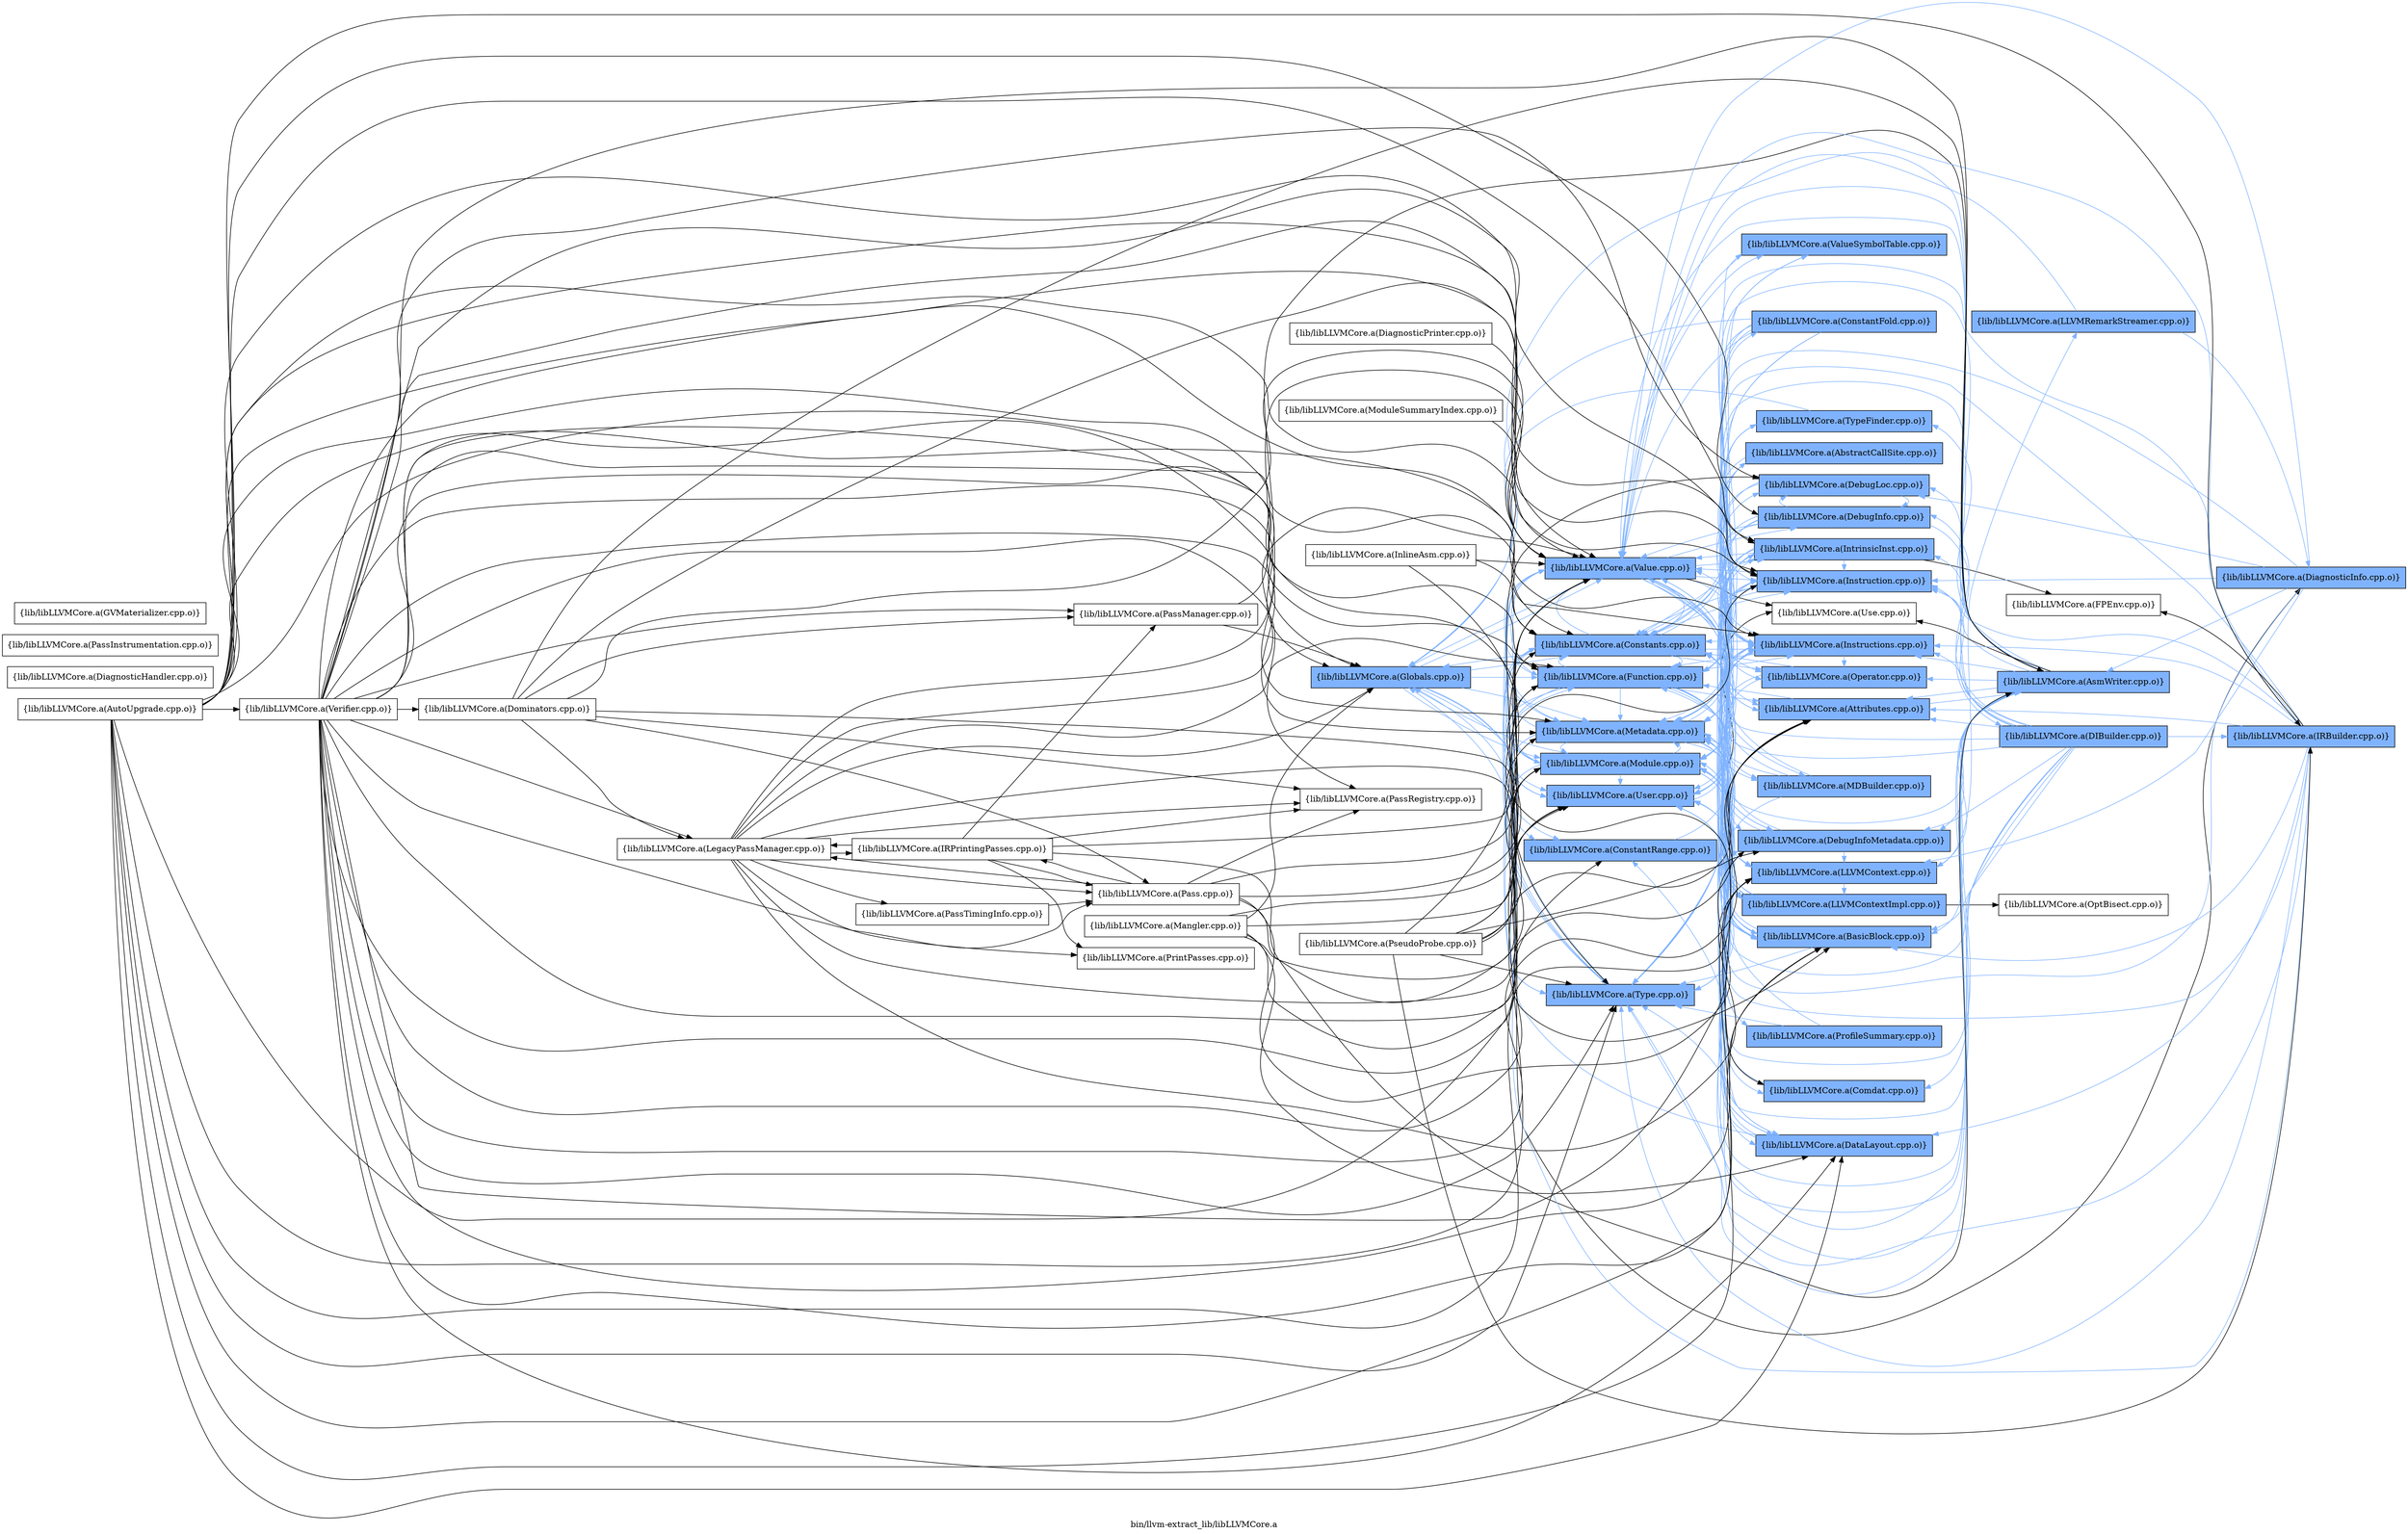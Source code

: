 digraph "bin/llvm-extract_lib/libLLVMCore.a" {
	label="bin/llvm-extract_lib/libLLVMCore.a";
	rankdir=LR;
	{ rank=same; Node0x558c159e25b8;  }
	{ rank=same; Node0x558c159eab78; Node0x558c159eb758; Node0x558c159e8eb8; Node0x558c159e51c8; Node0x558c159e4548; Node0x558c159e3f08; Node0x558c159e1e88; Node0x558c159e2158;  }
	{ rank=same; Node0x558c159e5588; Node0x558c159e9278; Node0x558c159e4408; Node0x558c159e67f8; Node0x558c159ead08; Node0x558c159e2748; Node0x558c159e7298; Node0x558c159e1de8; Node0x558c159e4e58; Node0x558c159e8238; Node0x558c159e4d18; Node0x558c159e9c78; Node0x558c159e98b8; Node0x558c159ea4e8; Node0x558c159e1b68; Node0x558c159ea948; Node0x558c159e3a58; Node0x558c159e3788; Node0x558c159e2608; Node0x558c159e7e28;  }
	{ rank=same; Node0x558c159eaa38; Node0x558c159e66b8; Node0x558c159e3cd8; Node0x558c159e5c68; Node0x558c159e8aa8;  }
	{ rank=same; Node0x558c159e25b8;  }
	{ rank=same; Node0x558c159eab78; Node0x558c159eb758; Node0x558c159e8eb8; Node0x558c159e51c8; Node0x558c159e4548; Node0x558c159e3f08; Node0x558c159e1e88; Node0x558c159e2158;  }
	{ rank=same; Node0x558c159e5588; Node0x558c159e9278; Node0x558c159e4408; Node0x558c159e67f8; Node0x558c159ead08; Node0x558c159e2748; Node0x558c159e7298; Node0x558c159e1de8; Node0x558c159e4e58; Node0x558c159e8238; Node0x558c159e4d18; Node0x558c159e9c78; Node0x558c159e98b8; Node0x558c159ea4e8; Node0x558c159e1b68; Node0x558c159ea948; Node0x558c159e3a58; Node0x558c159e3788; Node0x558c159e2608; Node0x558c159e7e28;  }
	{ rank=same; Node0x558c159eaa38; Node0x558c159e66b8; Node0x558c159e3cd8; Node0x558c159e5c68; Node0x558c159e8aa8;  }

	Node0x558c159e25b8 [shape=record,shape=box,group=1,style=filled,fillcolor="0.600000 0.5 1",label="{lib/libLLVMCore.a(Globals.cpp.o)}"];
	Node0x558c159e25b8 -> Node0x558c159eab78[color="0.600000 0.5 1"];
	Node0x558c159e25b8 -> Node0x558c159eb758[color="0.600000 0.5 1"];
	Node0x558c159e25b8 -> Node0x558c159e8eb8[color="0.600000 0.5 1"];
	Node0x558c159e25b8 -> Node0x558c159e51c8[color="0.600000 0.5 1"];
	Node0x558c159e25b8 -> Node0x558c159e4548[color="0.600000 0.5 1"];
	Node0x558c159e25b8 -> Node0x558c159e3f08[color="0.600000 0.5 1"];
	Node0x558c159e25b8 -> Node0x558c159e1e88[color="0.600000 0.5 1"];
	Node0x558c159e25b8 -> Node0x558c159e2158[color="0.600000 0.5 1"];
	Node0x558c159e6488 [shape=record,shape=box,group=0,label="{lib/libLLVMCore.a(IRPrintingPasses.cpp.o)}"];
	Node0x558c159e6488 -> Node0x558c159eaa38;
	Node0x558c159e6488 -> Node0x558c159e30f8;
	Node0x558c159e6488 -> Node0x558c159e7478;
	Node0x558c159e6488 -> Node0x558c159e67a8;
	Node0x558c159e6488 -> Node0x558c159e5cb8;
	Node0x558c159e6488 -> Node0x558c159e43b8;
	Node0x558c159e6488 -> Node0x558c159e2158;
	Node0x558c159e8238 [shape=record,shape=box,group=1,style=filled,fillcolor="0.600000 0.5 1",label="{lib/libLLVMCore.a(LLVMContext.cpp.o)}"];
	Node0x558c159e8238 -> Node0x558c159e1b68[color="0.600000 0.5 1"];
	Node0x558c159e8238 -> Node0x558c159e3cd8[color="0.600000 0.5 1"];
	Node0x558c159e30f8 [shape=record,shape=box,group=0,label="{lib/libLLVMCore.a(LegacyPassManager.cpp.o)}"];
	Node0x558c159e30f8 -> Node0x558c159eaa38;
	Node0x558c159e30f8 -> Node0x558c159e8eb8;
	Node0x558c159e30f8 -> Node0x558c159e25b8;
	Node0x558c159e30f8 -> Node0x558c159e6488;
	Node0x558c159e30f8 -> Node0x558c159e8238;
	Node0x558c159e30f8 -> Node0x558c159e7388;
	Node0x558c159e30f8 -> Node0x558c159e4548;
	Node0x558c159e30f8 -> Node0x558c159e7478;
	Node0x558c159e30f8 -> Node0x558c159e5cb8;
	Node0x558c159e30f8 -> Node0x558c159e5498;
	Node0x558c159e30f8 -> Node0x558c159e43b8;
	Node0x558c159e30f8 -> Node0x558c159e2158;
	Node0x558c159e4548 [shape=record,shape=box,group=1,style=filled,fillcolor="0.600000 0.5 1",label="{lib/libLLVMCore.a(Module.cpp.o)}"];
	Node0x558c159e4548 -> Node0x558c159ea948[color="0.600000 0.5 1"];
	Node0x558c159e4548 -> Node0x558c159eb758[color="0.600000 0.5 1"];
	Node0x558c159e4548 -> Node0x558c159e8eb8[color="0.600000 0.5 1"];
	Node0x558c159e4548 -> Node0x558c159e7298[color="0.600000 0.5 1"];
	Node0x558c159e4548 -> Node0x558c159e25b8[color="0.600000 0.5 1"];
	Node0x558c159e4548 -> Node0x558c159e8238[color="0.600000 0.5 1"];
	Node0x558c159e4548 -> Node0x558c159e51c8[color="0.600000 0.5 1"];
	Node0x558c159e4548 -> Node0x558c159e3a58[color="0.600000 0.5 1"];
	Node0x558c159e4548 -> Node0x558c159e3f08[color="0.600000 0.5 1"];
	Node0x558c159e4548 -> Node0x558c159e3788[color="0.600000 0.5 1"];
	Node0x558c159e4548 -> Node0x558c159e1e88[color="0.600000 0.5 1"];
	Node0x558c159e4548 -> Node0x558c159e2158[color="0.600000 0.5 1"];
	Node0x558c159e4548 -> Node0x558c159e9c78[color="0.600000 0.5 1"];
	Node0x558c159e2158 [shape=record,shape=box,group=1,style=filled,fillcolor="0.600000 0.5 1",label="{lib/libLLVMCore.a(Value.cpp.o)}"];
	Node0x558c159e2158 -> Node0x558c159ead08[color="0.600000 0.5 1"];
	Node0x558c159e2158 -> Node0x558c159e2748[color="0.600000 0.5 1"];
	Node0x558c159e2158 -> Node0x558c159eb758[color="0.600000 0.5 1"];
	Node0x558c159e2158 -> Node0x558c159e7e28[color="0.600000 0.5 1"];
	Node0x558c159e2158 -> Node0x558c159e8eb8[color="0.600000 0.5 1"];
	Node0x558c159e2158 -> Node0x558c159e7298[color="0.600000 0.5 1"];
	Node0x558c159e2158 -> Node0x558c159e25b8[color="0.600000 0.5 1"];
	Node0x558c159e2158 -> Node0x558c159e4408[color="0.600000 0.5 1"];
	Node0x558c159e2158 -> Node0x558c159e5588[color="0.600000 0.5 1"];
	Node0x558c159e2158 -> Node0x558c159e4e58[color="0.600000 0.5 1"];
	Node0x558c159e2158 -> Node0x558c159e8238[color="0.600000 0.5 1"];
	Node0x558c159e2158 -> Node0x558c159e1b68[color="0.600000 0.5 1"];
	Node0x558c159e2158 -> Node0x558c159e51c8[color="0.600000 0.5 1"];
	Node0x558c159e2158 -> Node0x558c159e67f8[color="0.600000 0.5 1"];
	Node0x558c159e2158 -> Node0x558c159e3f08[color="0.600000 0.5 1"];
	Node0x558c159e2158 -> Node0x558c159e2608;
	Node0x558c159e2158 -> Node0x558c159e1e88[color="0.600000 0.5 1"];
	Node0x558c159e2158 -> Node0x558c159e9c78[color="0.600000 0.5 1"];
	Node0x558c159e7478 [shape=record,shape=box,group=0,label="{lib/libLLVMCore.a(Pass.cpp.o)}"];
	Node0x558c159e7478 -> Node0x558c159ead08;
	Node0x558c159e7478 -> Node0x558c159e8eb8;
	Node0x558c159e7478 -> Node0x558c159e6488;
	Node0x558c159e7478 -> Node0x558c159e8238;
	Node0x558c159e7478 -> Node0x558c159e30f8;
	Node0x558c159e7478 -> Node0x558c159e5cb8;
	Node0x558c159e7478 -> Node0x558c159e2158;
	Node0x558c159e67a8 [shape=record,shape=box,group=0,label="{lib/libLLVMCore.a(PassManager.cpp.o)}"];
	Node0x558c159e67a8 -> Node0x558c159e25b8;
	Node0x558c159e67a8 -> Node0x558c159e2158;
	Node0x558c159e5cb8 [shape=record,shape=box,group=0,label="{lib/libLLVMCore.a(PassRegistry.cpp.o)}"];
	Node0x558c159ead08 [shape=record,shape=box,group=1,style=filled,fillcolor="0.600000 0.5 1",label="{lib/libLLVMCore.a(Attributes.cpp.o)}"];
	Node0x558c159ead08 -> Node0x558c159eaa38[color="0.600000 0.5 1"];
	Node0x558c159ead08 -> Node0x558c159e8eb8[color="0.600000 0.5 1"];
	Node0x558c159ea948 [shape=record,shape=box,group=1,style=filled,fillcolor="0.600000 0.5 1",label="{lib/libLLVMCore.a(Comdat.cpp.o)}"];
	Node0x558c159ea948 -> Node0x558c159e4548[color="0.600000 0.5 1"];
	Node0x558c159eab78 [shape=record,shape=box,group=1,style=filled,fillcolor="0.600000 0.5 1",label="{lib/libLLVMCore.a(ConstantRange.cpp.o)}"];
	Node0x558c159eab78 -> Node0x558c159e5588[color="0.600000 0.5 1"];
	Node0x558c159eb758 [shape=record,shape=box,group=1,style=filled,fillcolor="0.600000 0.5 1",label="{lib/libLLVMCore.a(Constants.cpp.o)}"];
	Node0x558c159eb758 -> Node0x558c159e9278[color="0.600000 0.5 1"];
	Node0x558c159eb758 -> Node0x558c159e8eb8[color="0.600000 0.5 1"];
	Node0x558c159eb758 -> Node0x558c159e25b8[color="0.600000 0.5 1"];
	Node0x558c159eb758 -> Node0x558c159e4408[color="0.600000 0.5 1"];
	Node0x558c159eb758 -> Node0x558c159e5588[color="0.600000 0.5 1"];
	Node0x558c159eb758 -> Node0x558c159e67f8[color="0.600000 0.5 1"];
	Node0x558c159eb758 -> Node0x558c159e3f08[color="0.600000 0.5 1"];
	Node0x558c159eb758 -> Node0x558c159e1e88[color="0.600000 0.5 1"];
	Node0x558c159eb758 -> Node0x558c159e2158[color="0.600000 0.5 1"];
	Node0x558c159ea4e8 [shape=record,shape=box,group=1,style=filled,fillcolor="0.600000 0.5 1",label="{lib/libLLVMCore.a(DebugLoc.cpp.o)}"];
	Node0x558c159ea4e8 -> Node0x558c159e98b8[color="0.600000 0.5 1"];
	Node0x558c159ea4e8 -> Node0x558c159e7e28[color="0.600000 0.5 1"];
	Node0x558c159ea4e8 -> Node0x558c159e51c8[color="0.600000 0.5 1"];
	Node0x558c159e8eb8 [shape=record,shape=box,group=1,style=filled,fillcolor="0.600000 0.5 1",label="{lib/libLLVMCore.a(Function.cpp.o)}"];
	Node0x558c159e8eb8 -> Node0x558c159ead08[color="0.600000 0.5 1"];
	Node0x558c159e8eb8 -> Node0x558c159e2748[color="0.600000 0.5 1"];
	Node0x558c159e8eb8 -> Node0x558c159eb758[color="0.600000 0.5 1"];
	Node0x558c159e8eb8 -> Node0x558c159e7298[color="0.600000 0.5 1"];
	Node0x558c159e8eb8 -> Node0x558c159e1de8[color="0.600000 0.5 1"];
	Node0x558c159e8eb8 -> Node0x558c159e5588[color="0.600000 0.5 1"];
	Node0x558c159e8eb8 -> Node0x558c159e4e58[color="0.600000 0.5 1"];
	Node0x558c159e8eb8 -> Node0x558c159e8238[color="0.600000 0.5 1"];
	Node0x558c159e8eb8 -> Node0x558c159e4d18[color="0.600000 0.5 1"];
	Node0x558c159e8eb8 -> Node0x558c159e51c8[color="0.600000 0.5 1"];
	Node0x558c159e8eb8 -> Node0x558c159e4548[color="0.600000 0.5 1"];
	Node0x558c159e8eb8 -> Node0x558c159e3f08[color="0.600000 0.5 1"];
	Node0x558c159e8eb8 -> Node0x558c159e1e88[color="0.600000 0.5 1"];
	Node0x558c159e8eb8 -> Node0x558c159e2158[color="0.600000 0.5 1"];
	Node0x558c159e8eb8 -> Node0x558c159e9c78[color="0.600000 0.5 1"];
	Node0x558c159e4408 [shape=record,shape=box,group=1,style=filled,fillcolor="0.600000 0.5 1",label="{lib/libLLVMCore.a(Instruction.cpp.o)}"];
	Node0x558c159e4408 -> Node0x558c159ead08[color="0.600000 0.5 1"];
	Node0x558c159e4408 -> Node0x558c159e2748[color="0.600000 0.5 1"];
	Node0x558c159e4408 -> Node0x558c159eb758[color="0.600000 0.5 1"];
	Node0x558c159e4408 -> Node0x558c159e5588[color="0.600000 0.5 1"];
	Node0x558c159e4408 -> Node0x558c159e51c8[color="0.600000 0.5 1"];
	Node0x558c159e4408 -> Node0x558c159e1e88[color="0.600000 0.5 1"];
	Node0x558c159e4408 -> Node0x558c159e2158[color="0.600000 0.5 1"];
	Node0x558c159e5588 [shape=record,shape=box,group=1,style=filled,fillcolor="0.600000 0.5 1",label="{lib/libLLVMCore.a(Instructions.cpp.o)}"];
	Node0x558c159e5588 -> Node0x558c159ead08[color="0.600000 0.5 1"];
	Node0x558c159e5588 -> Node0x558c159e2748[color="0.600000 0.5 1"];
	Node0x558c159e5588 -> Node0x558c159eb758[color="0.600000 0.5 1"];
	Node0x558c159e5588 -> Node0x558c159e8eb8[color="0.600000 0.5 1"];
	Node0x558c159e5588 -> Node0x558c159e7298[color="0.600000 0.5 1"];
	Node0x558c159e5588 -> Node0x558c159e4408[color="0.600000 0.5 1"];
	Node0x558c159e5588 -> Node0x558c159e1b68[color="0.600000 0.5 1"];
	Node0x558c159e5588 -> Node0x558c159e4d18[color="0.600000 0.5 1"];
	Node0x558c159e5588 -> Node0x558c159e51c8[color="0.600000 0.5 1"];
	Node0x558c159e5588 -> Node0x558c159e4548[color="0.600000 0.5 1"];
	Node0x558c159e5588 -> Node0x558c159e67f8[color="0.600000 0.5 1"];
	Node0x558c159e5588 -> Node0x558c159e3f08[color="0.600000 0.5 1"];
	Node0x558c159e5588 -> Node0x558c159e1e88[color="0.600000 0.5 1"];
	Node0x558c159e5588 -> Node0x558c159e2158[color="0.600000 0.5 1"];
	Node0x558c159e51c8 [shape=record,shape=box,group=1,style=filled,fillcolor="0.600000 0.5 1",label="{lib/libLLVMCore.a(Metadata.cpp.o)}"];
	Node0x558c159e51c8 -> Node0x558c159eab78[color="0.600000 0.5 1"];
	Node0x558c159e51c8 -> Node0x558c159eb758[color="0.600000 0.5 1"];
	Node0x558c159e51c8 -> Node0x558c159e98b8[color="0.600000 0.5 1"];
	Node0x558c159e51c8 -> Node0x558c159ea4e8[color="0.600000 0.5 1"];
	Node0x558c159e51c8 -> Node0x558c159e8238[color="0.600000 0.5 1"];
	Node0x558c159e51c8 -> Node0x558c159e1b68[color="0.600000 0.5 1"];
	Node0x558c159e51c8 -> Node0x558c159e4d18[color="0.600000 0.5 1"];
	Node0x558c159e51c8 -> Node0x558c159e4548[color="0.600000 0.5 1"];
	Node0x558c159e51c8 -> Node0x558c159e3f08[color="0.600000 0.5 1"];
	Node0x558c159e51c8 -> Node0x558c159e2158[color="0.600000 0.5 1"];
	Node0x558c159e60c8 [shape=record,shape=box,group=0,label="{lib/libLLVMCore.a(ModuleSummaryIndex.cpp.o)}"];
	Node0x558c159e60c8 -> Node0x558c159e2158;
	Node0x558c159e67f8 [shape=record,shape=box,group=1,style=filled,fillcolor="0.600000 0.5 1",label="{lib/libLLVMCore.a(Operator.cpp.o)}"];
	Node0x558c159e67f8 -> Node0x558c159eb758[color="0.600000 0.5 1"];
	Node0x558c159e67f8 -> Node0x558c159e7298[color="0.600000 0.5 1"];
	Node0x558c159e67f8 -> Node0x558c159e3f08[color="0.600000 0.5 1"];
	Node0x558c159e3f08 [shape=record,shape=box,group=1,style=filled,fillcolor="0.600000 0.5 1",label="{lib/libLLVMCore.a(Type.cpp.o)}"];
	Node0x558c159e3f08 -> Node0x558c159eb758[color="0.600000 0.5 1"];
	Node0x558c159e1e88 [shape=record,shape=box,group=1,style=filled,fillcolor="0.600000 0.5 1",label="{lib/libLLVMCore.a(User.cpp.o)}"];
	Node0x558c159e1e88 -> Node0x558c159e4e58[color="0.600000 0.5 1"];
	Node0x558c159e1e88 -> Node0x558c159e2608;
	Node0x558c159eaa38 [shape=record,shape=box,group=1,style=filled,fillcolor="0.600000 0.5 1",label="{lib/libLLVMCore.a(AsmWriter.cpp.o)}"];
	Node0x558c159eaa38 -> Node0x558c159ead08[color="0.600000 0.5 1"];
	Node0x558c159eaa38 -> Node0x558c159e2748[color="0.600000 0.5 1"];
	Node0x558c159eaa38 -> Node0x558c159ea948[color="0.600000 0.5 1"];
	Node0x558c159eaa38 -> Node0x558c159eab78[color="0.600000 0.5 1"];
	Node0x558c159eaa38 -> Node0x558c159eb758[color="0.600000 0.5 1"];
	Node0x558c159eaa38 -> Node0x558c159e98b8[color="0.600000 0.5 1"];
	Node0x558c159eaa38 -> Node0x558c159e8eb8[color="0.600000 0.5 1"];
	Node0x558c159eaa38 -> Node0x558c159e25b8[color="0.600000 0.5 1"];
	Node0x558c159eaa38 -> Node0x558c159e4408[color="0.600000 0.5 1"];
	Node0x558c159eaa38 -> Node0x558c159e5588[color="0.600000 0.5 1"];
	Node0x558c159eaa38 -> Node0x558c159e4e58[color="0.600000 0.5 1"];
	Node0x558c159eaa38 -> Node0x558c159e8238[color="0.600000 0.5 1"];
	Node0x558c159eaa38 -> Node0x558c159e51c8[color="0.600000 0.5 1"];
	Node0x558c159eaa38 -> Node0x558c159e4548[color="0.600000 0.5 1"];
	Node0x558c159eaa38 -> Node0x558c159e67f8[color="0.600000 0.5 1"];
	Node0x558c159eaa38 -> Node0x558c159e3f08[color="0.600000 0.5 1"];
	Node0x558c159eaa38 -> Node0x558c159e3788[color="0.600000 0.5 1"];
	Node0x558c159eaa38 -> Node0x558c159e2608;
	Node0x558c159eaa38 -> Node0x558c159e1e88[color="0.600000 0.5 1"];
	Node0x558c159eaa38 -> Node0x558c159e2158[color="0.600000 0.5 1"];
	Node0x558c159e2608 [shape=record,shape=box,group=0,label="{lib/libLLVMCore.a(Use.cpp.o)}"];
	Node0x558c159e2748 [shape=record,shape=box,group=1,style=filled,fillcolor="0.600000 0.5 1",label="{lib/libLLVMCore.a(BasicBlock.cpp.o)}"];
	Node0x558c159e2748 -> Node0x558c159eb758[color="0.600000 0.5 1"];
	Node0x558c159e2748 -> Node0x558c159e4408[color="0.600000 0.5 1"];
	Node0x558c159e2748 -> Node0x558c159e5588[color="0.600000 0.5 1"];
	Node0x558c159e2748 -> Node0x558c159e51c8[color="0.600000 0.5 1"];
	Node0x558c159e2748 -> Node0x558c159e3f08[color="0.600000 0.5 1"];
	Node0x558c159e2748 -> Node0x558c159e1e88[color="0.600000 0.5 1"];
	Node0x558c159e2748 -> Node0x558c159e2158[color="0.600000 0.5 1"];
	Node0x558c159e2748 -> Node0x558c159e9c78[color="0.600000 0.5 1"];
	Node0x558c159e98b8 [shape=record,shape=box,group=1,style=filled,fillcolor="0.600000 0.5 1",label="{lib/libLLVMCore.a(DebugInfoMetadata.cpp.o)}"];
	Node0x558c159e98b8 -> Node0x558c159eb758[color="0.600000 0.5 1"];
	Node0x558c159e98b8 -> Node0x558c159e8238[color="0.600000 0.5 1"];
	Node0x558c159e98b8 -> Node0x558c159e1b68[color="0.600000 0.5 1"];
	Node0x558c159e98b8 -> Node0x558c159e51c8[color="0.600000 0.5 1"];
	Node0x558c159e98b8 -> Node0x558c159e3f08[color="0.600000 0.5 1"];
	Node0x558c159e4e58 [shape=record,shape=box,group=1,style=filled,fillcolor="0.600000 0.5 1",label="{lib/libLLVMCore.a(IntrinsicInst.cpp.o)}"];
	Node0x558c159e4e58 -> Node0x558c159e2748[color="0.600000 0.5 1"];
	Node0x558c159e4e58 -> Node0x558c159eb758[color="0.600000 0.5 1"];
	Node0x558c159e4e58 -> Node0x558c159e98b8[color="0.600000 0.5 1"];
	Node0x558c159e4e58 -> Node0x558c159e7298[color="0.600000 0.5 1"];
	Node0x558c159e4e58 -> Node0x558c159e66b8;
	Node0x558c159e4e58 -> Node0x558c159e4408[color="0.600000 0.5 1"];
	Node0x558c159e4e58 -> Node0x558c159e5588[color="0.600000 0.5 1"];
	Node0x558c159e4e58 -> Node0x558c159e51c8[color="0.600000 0.5 1"];
	Node0x558c159e4e58 -> Node0x558c159e4548[color="0.600000 0.5 1"];
	Node0x558c159e4e58 -> Node0x558c159e3f08[color="0.600000 0.5 1"];
	Node0x558c159e4e58 -> Node0x558c159e1e88[color="0.600000 0.5 1"];
	Node0x558c159e4e58 -> Node0x558c159e2158[color="0.600000 0.5 1"];
	Node0x558c159e3788 [shape=record,shape=box,group=1,style=filled,fillcolor="0.600000 0.5 1",label="{lib/libLLVMCore.a(TypeFinder.cpp.o)}"];
	Node0x558c159e3788 -> Node0x558c159e8eb8[color="0.600000 0.5 1"];
	Node0x558c159e3788 -> Node0x558c159e25b8[color="0.600000 0.5 1"];
	Node0x558c159e3788 -> Node0x558c159e51c8[color="0.600000 0.5 1"];
	Node0x558c159e9c78 [shape=record,shape=box,group=1,style=filled,fillcolor="0.600000 0.5 1",label="{lib/libLLVMCore.a(ValueSymbolTable.cpp.o)}"];
	Node0x558c159e9c78 -> Node0x558c159e2158[color="0.600000 0.5 1"];
	Node0x558c159e9278 [shape=record,shape=box,group=1,style=filled,fillcolor="0.600000 0.5 1",label="{lib/libLLVMCore.a(ConstantFold.cpp.o)}"];
	Node0x558c159e9278 -> Node0x558c159eb758[color="0.600000 0.5 1"];
	Node0x558c159e9278 -> Node0x558c159e8eb8[color="0.600000 0.5 1"];
	Node0x558c159e9278 -> Node0x558c159e25b8[color="0.600000 0.5 1"];
	Node0x558c159e9278 -> Node0x558c159e5588[color="0.600000 0.5 1"];
	Node0x558c159e9278 -> Node0x558c159e4548[color="0.600000 0.5 1"];
	Node0x558c159e9278 -> Node0x558c159e67f8[color="0.600000 0.5 1"];
	Node0x558c159e9278 -> Node0x558c159e3f08[color="0.600000 0.5 1"];
	Node0x558c159e9278 -> Node0x558c159e2158[color="0.600000 0.5 1"];
	Node0x558c159e1b68 [shape=record,shape=box,group=1,style=filled,fillcolor="0.600000 0.5 1",label="{lib/libLLVMCore.a(LLVMContextImpl.cpp.o)}"];
	Node0x558c159e1b68 -> Node0x558c159eb758[color="0.600000 0.5 1"];
	Node0x558c159e1b68 -> Node0x558c159e98b8[color="0.600000 0.5 1"];
	Node0x558c159e1b68 -> Node0x558c159e51c8[color="0.600000 0.5 1"];
	Node0x558c159e1b68 -> Node0x558c159e4548[color="0.600000 0.5 1"];
	Node0x558c159e1b68 -> Node0x558c159e5c68;
	Node0x558c159e1b68 -> Node0x558c159e1e88[color="0.600000 0.5 1"];
	Node0x558c159e1b68 -> Node0x558c159e2158[color="0.600000 0.5 1"];
	Node0x558c159e7e28 [shape=record,shape=box,group=1,style=filled,fillcolor="0.600000 0.5 1",label="{lib/libLLVMCore.a(DebugInfo.cpp.o)}"];
	Node0x558c159e7e28 -> Node0x558c159e98b8[color="0.600000 0.5 1"];
	Node0x558c159e7e28 -> Node0x558c159ea4e8[color="0.600000 0.5 1"];
	Node0x558c159e7e28 -> Node0x558c159e8aa8[color="0.600000 0.5 1"];
	Node0x558c159e7e28 -> Node0x558c159e8eb8[color="0.600000 0.5 1"];
	Node0x558c159e7e28 -> Node0x558c159e4408[color="0.600000 0.5 1"];
	Node0x558c159e7e28 -> Node0x558c159e51c8[color="0.600000 0.5 1"];
	Node0x558c159e7e28 -> Node0x558c159e4548[color="0.600000 0.5 1"];
	Node0x558c159e7e28 -> Node0x558c159e2158[color="0.600000 0.5 1"];
	Node0x558c159e8aa8 [shape=record,shape=box,group=1,style=filled,fillcolor="0.600000 0.5 1",label="{lib/libLLVMCore.a(DIBuilder.cpp.o)}"];
	Node0x558c159e8aa8 -> Node0x558c159ead08[color="0.600000 0.5 1"];
	Node0x558c159e8aa8 -> Node0x558c159e2748[color="0.600000 0.5 1"];
	Node0x558c159e8aa8 -> Node0x558c159eb758[color="0.600000 0.5 1"];
	Node0x558c159e8aa8 -> Node0x558c159e98b8[color="0.600000 0.5 1"];
	Node0x558c159e8aa8 -> Node0x558c159ea4e8[color="0.600000 0.5 1"];
	Node0x558c159e8aa8 -> Node0x558c159e7e28[color="0.600000 0.5 1"];
	Node0x558c159e8aa8 -> Node0x558c159e8eb8[color="0.600000 0.5 1"];
	Node0x558c159e8aa8 -> Node0x558c159e5da8[color="0.600000 0.5 1"];
	Node0x558c159e8aa8 -> Node0x558c159e4408[color="0.600000 0.5 1"];
	Node0x558c159e8aa8 -> Node0x558c159e5588[color="0.600000 0.5 1"];
	Node0x558c159e8aa8 -> Node0x558c159e51c8[color="0.600000 0.5 1"];
	Node0x558c159e8aa8 -> Node0x558c159e4548[color="0.600000 0.5 1"];
	Node0x558c159e8aa8 -> Node0x558c159e3f08[color="0.600000 0.5 1"];
	Node0x558c159e8aa8 -> Node0x558c159e1e88[color="0.600000 0.5 1"];
	Node0x558c159e8aa8 -> Node0x558c159e2158[color="0.600000 0.5 1"];
	Node0x558c159e5da8 [shape=record,shape=box,group=1,style=filled,fillcolor="0.600000 0.5 1",label="{lib/libLLVMCore.a(IRBuilder.cpp.o)}"];
	Node0x558c159e5da8 -> Node0x558c159ead08[color="0.600000 0.5 1"];
	Node0x558c159e5da8 -> Node0x558c159e2748[color="0.600000 0.5 1"];
	Node0x558c159e5da8 -> Node0x558c159eb758[color="0.600000 0.5 1"];
	Node0x558c159e5da8 -> Node0x558c159e8eb8[color="0.600000 0.5 1"];
	Node0x558c159e5da8 -> Node0x558c159e7298[color="0.600000 0.5 1"];
	Node0x558c159e5da8 -> Node0x558c159e25b8[color="0.600000 0.5 1"];
	Node0x558c159e5da8 -> Node0x558c159e66b8;
	Node0x558c159e5da8 -> Node0x558c159e4408[color="0.600000 0.5 1"];
	Node0x558c159e5da8 -> Node0x558c159e5588[color="0.600000 0.5 1"];
	Node0x558c159e5da8 -> Node0x558c159e51c8[color="0.600000 0.5 1"];
	Node0x558c159e5da8 -> Node0x558c159e3f08[color="0.600000 0.5 1"];
	Node0x558c159e5da8 -> Node0x558c159e1e88[color="0.600000 0.5 1"];
	Node0x558c159e5da8 -> Node0x558c159e2158[color="0.600000 0.5 1"];
	Node0x558c159e7298 [shape=record,shape=box,group=1,style=filled,fillcolor="0.600000 0.5 1",label="{lib/libLLVMCore.a(DataLayout.cpp.o)}"];
	Node0x558c159e7298 -> Node0x558c159e25b8[color="0.600000 0.5 1"];
	Node0x558c159e7298 -> Node0x558c159e4548[color="0.600000 0.5 1"];
	Node0x558c159e7298 -> Node0x558c159e3f08[color="0.600000 0.5 1"];
	Node0x558c159e1de8 [shape=record,shape=box,group=1,style=filled,fillcolor="0.600000 0.5 1",label="{lib/libLLVMCore.a(AbstractCallSite.cpp.o)}"];
	Node0x558c159e1de8 -> Node0x558c159eb758[color="0.600000 0.5 1"];
	Node0x558c159e1de8 -> Node0x558c159e5588[color="0.600000 0.5 1"];
	Node0x558c159e1de8 -> Node0x558c159e51c8[color="0.600000 0.5 1"];
	Node0x558c159e1de8 -> Node0x558c159e1e88[color="0.600000 0.5 1"];
	Node0x558c159e4d18 [shape=record,shape=box,group=1,style=filled,fillcolor="0.600000 0.5 1",label="{lib/libLLVMCore.a(MDBuilder.cpp.o)}"];
	Node0x558c159e4d18 -> Node0x558c159eb758[color="0.600000 0.5 1"];
	Node0x558c159e4d18 -> Node0x558c159e51c8[color="0.600000 0.5 1"];
	Node0x558c159e4d18 -> Node0x558c159e3f08[color="0.600000 0.5 1"];
	Node0x558c159e4d18 -> Node0x558c159e2158[color="0.600000 0.5 1"];
	Node0x558c159e66b8 [shape=record,shape=box,group=0,label="{lib/libLLVMCore.a(FPEnv.cpp.o)}"];
	Node0x558c159e43b8 [shape=record,shape=box,group=0,label="{lib/libLLVMCore.a(PrintPasses.cpp.o)}"];
	Node0x558c159e3cd8 [shape=record,shape=box,group=1,style=filled,fillcolor="0.600000 0.5 1",label="{lib/libLLVMCore.a(LLVMRemarkStreamer.cpp.o)}"];
	Node0x558c159e3cd8 -> Node0x558c159e7388[color="0.600000 0.5 1"];
	Node0x558c159e3cd8 -> Node0x558c159e2158[color="0.600000 0.5 1"];
	Node0x558c159e8e18 [shape=record,shape=box,group=0,label="{lib/libLLVMCore.a(DiagnosticPrinter.cpp.o)}"];
	Node0x558c159e8e18 -> Node0x558c159e2158;
	Node0x558c159e7388 [shape=record,shape=box,group=1,style=filled,fillcolor="0.600000 0.5 1",label="{lib/libLLVMCore.a(DiagnosticInfo.cpp.o)}"];
	Node0x558c159e7388 -> Node0x558c159eaa38[color="0.600000 0.5 1"];
	Node0x558c159e7388 -> Node0x558c159ea4e8[color="0.600000 0.5 1"];
	Node0x558c159e7388 -> Node0x558c159e8eb8[color="0.600000 0.5 1"];
	Node0x558c159e7388 -> Node0x558c159e4408[color="0.600000 0.5 1"];
	Node0x558c159e7388 -> Node0x558c159e8238[color="0.600000 0.5 1"];
	Node0x558c159e7388 -> Node0x558c159e51c8[color="0.600000 0.5 1"];
	Node0x558c159e7388 -> Node0x558c159e2158[color="0.600000 0.5 1"];
	Node0x558c159e5c68 [shape=record,shape=box,group=0,label="{lib/libLLVMCore.a(OptBisect.cpp.o)}"];
	Node0x558c159e21f8 [shape=record,shape=box,group=0,label="{lib/libLLVMCore.a(DiagnosticHandler.cpp.o)}"];
	Node0x558c159e5498 [shape=record,shape=box,group=0,label="{lib/libLLVMCore.a(PassTimingInfo.cpp.o)}"];
	Node0x558c159e5498 -> Node0x558c159e7478;
	Node0x558c159e3a58 [shape=record,shape=box,group=1,style=filled,fillcolor="0.600000 0.5 1",label="{lib/libLLVMCore.a(ProfileSummary.cpp.o)}"];
	Node0x558c159e3a58 -> Node0x558c159eb758[color="0.600000 0.5 1"];
	Node0x558c159e3a58 -> Node0x558c159e51c8[color="0.600000 0.5 1"];
	Node0x558c159e3a58 -> Node0x558c159e3f08[color="0.600000 0.5 1"];
	Node0x558c159e5678 [shape=record,shape=box,group=0,label="{lib/libLLVMCore.a(PassInstrumentation.cpp.o)}"];
	Node0x558c159e3d78 [shape=record,shape=box,group=0,label="{lib/libLLVMCore.a(AutoUpgrade.cpp.o)}"];
	Node0x558c159e3d78 -> Node0x558c159ead08;
	Node0x558c159e3d78 -> Node0x558c159e2748;
	Node0x558c159e3d78 -> Node0x558c159eb758;
	Node0x558c159e3d78 -> Node0x558c159e7e28;
	Node0x558c159e3d78 -> Node0x558c159e8eb8;
	Node0x558c159e3d78 -> Node0x558c159e7298;
	Node0x558c159e3d78 -> Node0x558c159e25b8;
	Node0x558c159e3d78 -> Node0x558c159e5da8;
	Node0x558c159e3d78 -> Node0x558c159e4408;
	Node0x558c159e3d78 -> Node0x558c159e5588;
	Node0x558c159e3d78 -> Node0x558c159e4e58;
	Node0x558c159e3d78 -> Node0x558c159e8238;
	Node0x558c159e3d78 -> Node0x558c159e51c8;
	Node0x558c159e3d78 -> Node0x558c159e4548;
	Node0x558c159e3d78 -> Node0x558c159e3f08;
	Node0x558c159e3d78 -> Node0x558c159e1e88;
	Node0x558c159e3d78 -> Node0x558c159e2158;
	Node0x558c159e3d78 -> Node0x558c159e3698;
	Node0x558c159e4e08 [shape=record,shape=box,group=0,label="{lib/libLLVMCore.a(InlineAsm.cpp.o)}"];
	Node0x558c159e4e08 -> Node0x558c159eb758;
	Node0x558c159e4e08 -> Node0x558c159e3f08;
	Node0x558c159e4e08 -> Node0x558c159e2158;
	Node0x558c159e3698 [shape=record,shape=box,group=0,label="{lib/libLLVMCore.a(Verifier.cpp.o)}"];
	Node0x558c159e3698 -> Node0x558c159eaa38;
	Node0x558c159e3698 -> Node0x558c159ead08;
	Node0x558c159e3698 -> Node0x558c159e2748;
	Node0x558c159e3698 -> Node0x558c159ea948;
	Node0x558c159e3698 -> Node0x558c159eab78;
	Node0x558c159e3698 -> Node0x558c159eb758;
	Node0x558c159e3698 -> Node0x558c159e98b8;
	Node0x558c159e3698 -> Node0x558c159ea4e8;
	Node0x558c159e3698 -> Node0x558c159e8eb8;
	Node0x558c159e3698 -> Node0x558c159e7298;
	Node0x558c159e3698 -> Node0x558c159e25b8;
	Node0x558c159e3698 -> Node0x558c159e4408;
	Node0x558c159e3698 -> Node0x558c159e5588;
	Node0x558c159e3698 -> Node0x558c159e4e58;
	Node0x558c159e3698 -> Node0x558c159e8238;
	Node0x558c159e3698 -> Node0x558c159e30f8;
	Node0x558c159e3698 -> Node0x558c159e51c8;
	Node0x558c159e3698 -> Node0x558c159e4548;
	Node0x558c159e3698 -> Node0x558c159e7478;
	Node0x558c159e3698 -> Node0x558c159e67a8;
	Node0x558c159e3698 -> Node0x558c159e5cb8;
	Node0x558c159e3698 -> Node0x558c159e3f08;
	Node0x558c159e3698 -> Node0x558c159e1e88;
	Node0x558c159e3698 -> Node0x558c159e2158;
	Node0x558c159e3698 -> Node0x558c159e5f88;
	Node0x558c159e5f88 [shape=record,shape=box,group=0,label="{lib/libLLVMCore.a(Dominators.cpp.o)}"];
	Node0x558c159e5f88 -> Node0x558c159eaa38;
	Node0x558c159e5f88 -> Node0x558c159e2748;
	Node0x558c159e5f88 -> Node0x558c159e4408;
	Node0x558c159e5f88 -> Node0x558c159e30f8;
	Node0x558c159e5f88 -> Node0x558c159e7478;
	Node0x558c159e5f88 -> Node0x558c159e67a8;
	Node0x558c159e5f88 -> Node0x558c159e5cb8;
	Node0x558c159e5f88 -> Node0x558c159e2158;
	Node0x558c159e4958 [shape=record,shape=box,group=0,label="{lib/libLLVMCore.a(PseudoProbe.cpp.o)}"];
	Node0x558c159e4958 -> Node0x558c159eb758;
	Node0x558c159e4958 -> Node0x558c159e98b8;
	Node0x558c159e4958 -> Node0x558c159ea4e8;
	Node0x558c159e4958 -> Node0x558c159e5da8;
	Node0x558c159e4958 -> Node0x558c159e4408;
	Node0x558c159e4958 -> Node0x558c159e51c8;
	Node0x558c159e4958 -> Node0x558c159e3f08;
	Node0x558c159e4958 -> Node0x558c159e1e88;
	Node0x558c159e4958 -> Node0x558c159e2158;
	Node0x558c159e99f8 [shape=record,shape=box,group=0,label="{lib/libLLVMCore.a(Mangler.cpp.o)}"];
	Node0x558c159e99f8 -> Node0x558c159ead08;
	Node0x558c159e99f8 -> Node0x558c159e8eb8;
	Node0x558c159e99f8 -> Node0x558c159e7298;
	Node0x558c159e99f8 -> Node0x558c159e25b8;
	Node0x558c159e99f8 -> Node0x558c159e4548;
	Node0x558c159e99f8 -> Node0x558c159e2158;
	Node0x558c159e9ea8 [shape=record,shape=box,group=0,label="{lib/libLLVMCore.a(GVMaterializer.cpp.o)}"];
}
